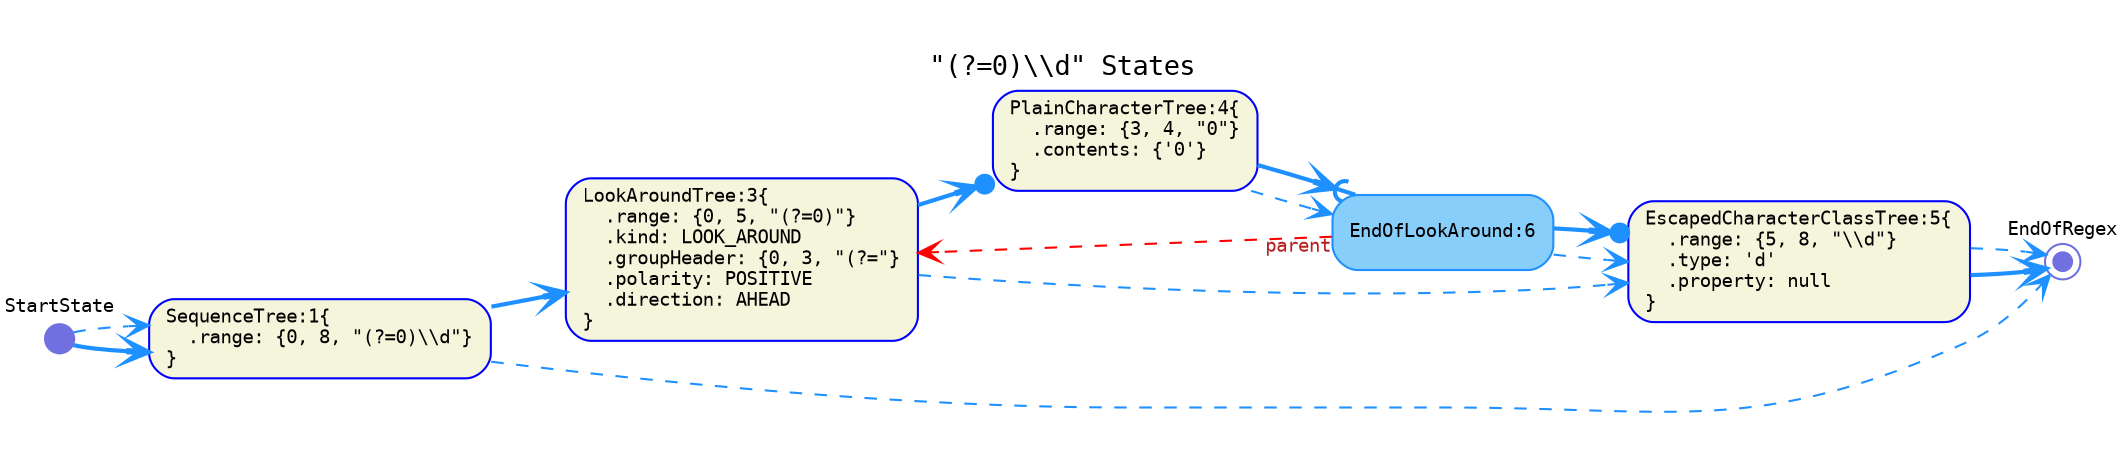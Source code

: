 digraph G {
  rankdir=LR;
  graph [fontname="Monospace", fontsize="13", pad="0.3"]
  labelloc="t";
  label="\"(?=0)\\\\d\" States";

  // tree-and-state nodes
  node [fontname="Monospace", fontsize= "9", shape="box", style="rounded,filled", color="Blue", fillcolor="Beige", fixedsize="false", width="0.75"]
  1[ label="SequenceTree:1\{\l  .range: \{0, 8, \"(?=0)\\\\d\"\}\l\}\l" ]
  3[ label="LookAroundTree:3\{\l  .range: \{0, 5, \"(?=0)\"\}\l  .kind: LOOK_AROUND\l  .groupHeader: \{0, 3, \"(?=\"\}\l  .polarity: POSITIVE\l  .direction: AHEAD\l\}\l" ]
  4[ label="PlainCharacterTree:4\{\l  .range: \{3, 4, \"0\"\}\l  .contents: \{'0'\}\l\}\l" ]
  5[ label="EscapedCharacterClassTree:5\{\l  .range: \{5, 8, \"\\\\d\"\}\l  .type: 'd'\l  .property: null\l\}\l" ]

  // start nodes
  node [fontname="Monospace", fontsize= "9", shape="circle", style="rounded,filled", color="#7070E0", fillcolor="#7070E0", fixedsize="true", width="0.20"]
  StartState[ label="StartState\l\l\l\l" ]

  // end nodes
  node [fontname="Monospace", fontsize= "9", shape="doublecircle", style="rounded,filled", color="#7070E0", fillcolor="#7070E0", fixedsize="true", width="0.12"]
  EndOfRegex[ label="EndOfRegex\l\l\l\l" ]

  // state nodes
  node [fontname="Monospace", fontsize= "9", shape="box", style="rounded,filled", color="DodgerBlue", fillcolor="LightSkyBlue", fixedsize="false", width="0.75"]
  6[ label="EndOfLookAround:6\l" ]

  // epsilon-successor edges
  edge [fontname="Monospace", fontsize="9", style="bold", color="DodgerBlue", fontcolor="MediumBlue", arrowhead="vee", arrowtail="none", dir="both"]
  StartState -> 1 [ label="",  taillabel="" ]
  1 -> 3 [ label="",  taillabel="" ]
  5 -> EndOfRegex [ label="",  taillabel="" ]

  // continuation edges
  edge [fontname="Monospace", fontsize="9", style="dashed", color="DodgerBlue", fontcolor="MediumBlue", arrowhead="vee", arrowtail="none", dir="both"]
  StartState -> 1 [ label="",  taillabel="" ]
  1 -> EndOfRegex [ label="",  taillabel="" ]
  3 -> 5 [ label="",  taillabel="" ]
  4 -> 6 [ label="",  taillabel="" ]
  5 -> EndOfRegex [ label="",  taillabel="" ]
  6 -> 5 [ label="",  taillabel="" ]

  // character-successor edges
  edge [fontname="Monospace", fontsize="9", style="bold", color="DodgerBlue", fontcolor="MediumBlue", arrowhead="dotvee", arrowtail="none", dir="both"]
  3 -> 4 [ label="",  taillabel="" ]
  6 -> 5 [ label="",  taillabel="" ]

  // backtracking-successor edges
  edge [fontname="Monospace", fontsize="9", style="bold", color="DodgerBlue", fontcolor="MediumBlue", arrowhead="icurvevee", arrowtail="none", dir="both"]
  4 -> 6 [ label="",  taillabel="" ]

  // reference edges
  edge [fontname="Monospace", fontsize="9", style="dashed", color="Red", fontcolor="Firebrick", arrowhead="vee", arrowtail="none", dir="both"]
  6 -> 3 [ label="",  taillabel="parent" ]
}
